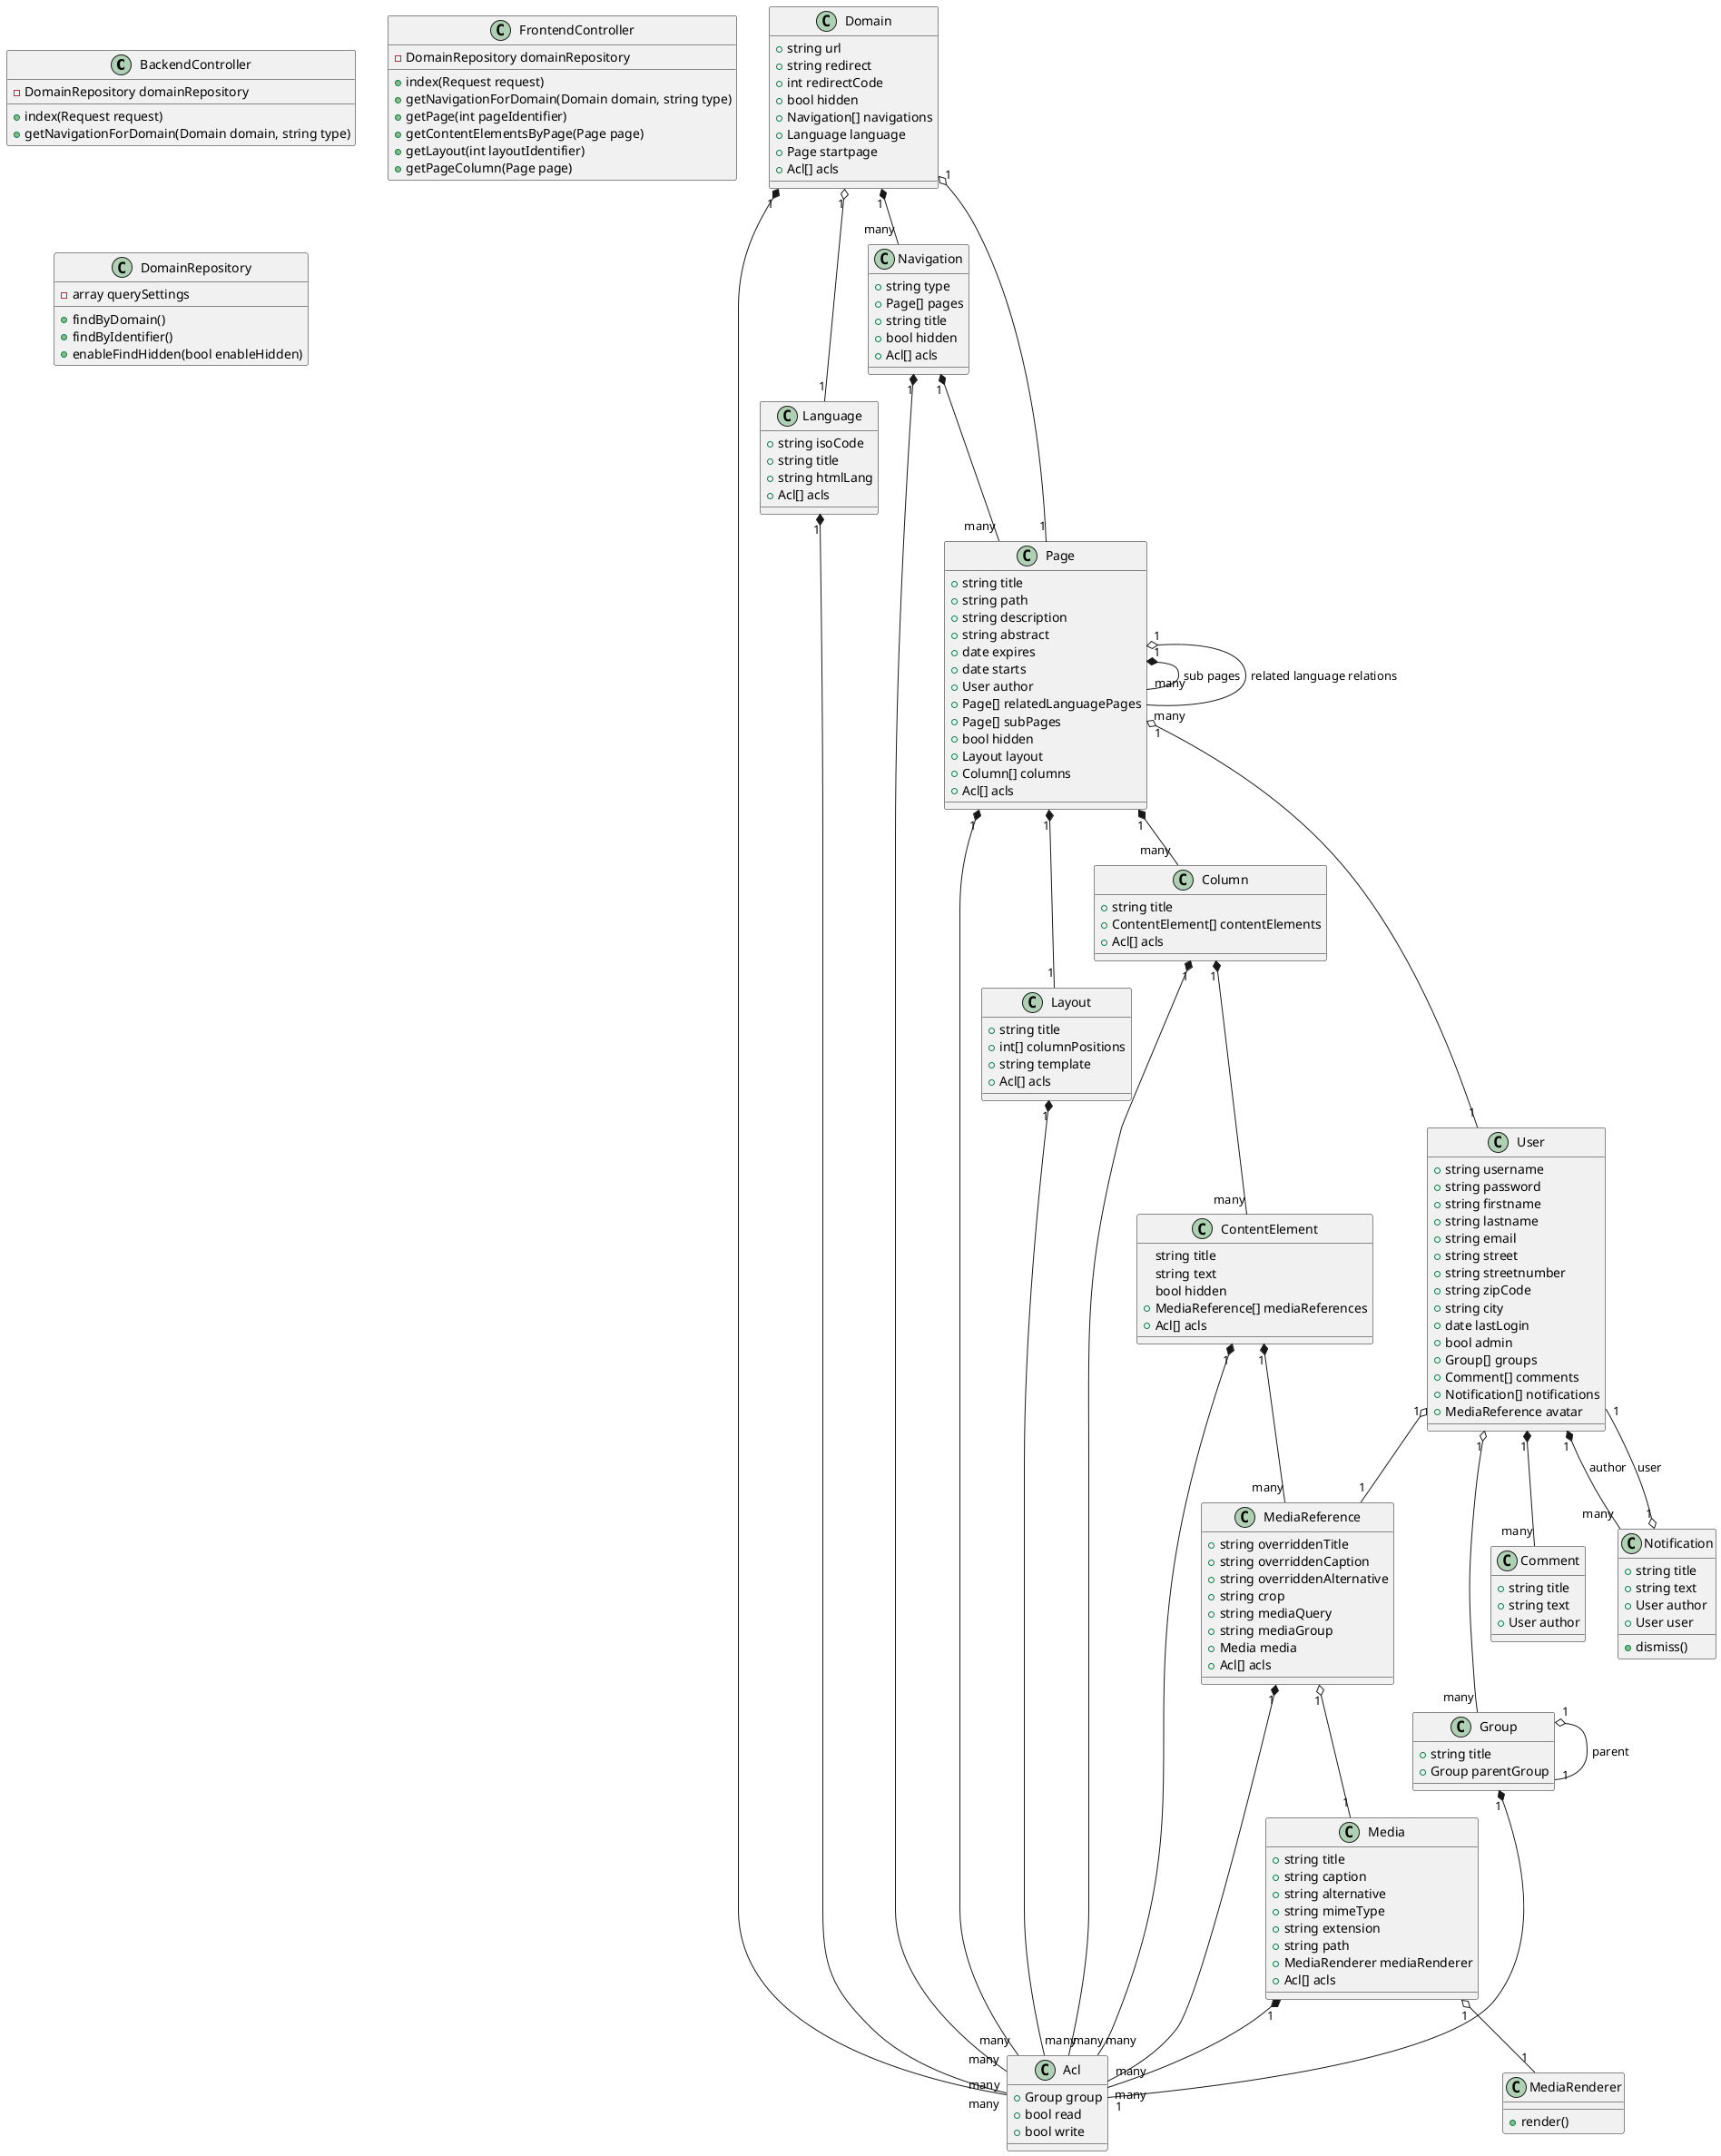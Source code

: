 @startuml
class BackendController {
    -DomainRepository domainRepository
    +index(Request request)
    +getNavigationForDomain(Domain domain, string type)
}
class FrontendController {
    -DomainRepository domainRepository
    +index(Request request)
    +getNavigationForDomain(Domain domain, string type)
    +getPage(int pageIdentifier)
    +getContentElementsByPage(Page page)
    +getLayout(int layoutIdentifier)
    +getPageColumn(Page page)

}
class DomainRepository {
    -array querySettings
    +findByDomain()
    +findByIdentifier()
    +enableFindHidden(bool enableHidden)
}
class Domain {
    +string url
    +string redirect
    +int redirectCode
    +bool hidden
    +Navigation[] navigations
    +Language language
    +Page startpage
    +Acl[] acls
}
class Language {
    +string isoCode
    +string title
    +string htmlLang
    +Acl[] acls
}
class Navigation {
    +string type
    +Page[] pages
    +string title
    +bool hidden
    +Acl[] acls
}
class Page {
    +string title
    +string path
    +string description
    +string abstract
    +date expires
    +date starts
    +User author
    +Page[] relatedLanguagePages
    +Page[] subPages
    +bool hidden
    +Layout layout
    +Column[] columns
    +Acl[] acls
}
class Layout {
    +string title
    +int[] columnPositions
    +string template
    +Acl[] acls
}
class Column {
    +string title
    +ContentElement[] contentElements
    +Acl[] acls
}
class ContentElement {
    string title
    string text
    bool hidden
    +MediaReference[] mediaReferences
    +Acl[] acls
}
class MediaReference {
    +string overriddenTitle
    +string overriddenCaption
    +string overriddenAlternative
    +string crop
    +string mediaQuery
    +string mediaGroup
    +Media media
    +Acl[] acls
}
class Media {
    +string title
    +string caption
    +string alternative
    +string mimeType
    +string extension
    +string path
    +MediaRenderer mediaRenderer
    +Acl[] acls
}
class MediaRenderer {
    +render()
}
class User {
    +string username
    +string password
    +string firstname
    +string lastname
    +string email
    +string street
    +string streetnumber
    +string zipCode
    +string city
    +date lastLogin
    +bool admin
    +Group[] groups
    +Comment[] comments
    +Notification[] notifications
    +MediaReference avatar
}
class Group {
    +string title
    +Group parentGroup
}
class Acl {
    +Group group
    +bool read
    +bool write
}
class Comment {
    +string title
    +string text
    +User author
}
class Notification {
    +string title
    +string text
    +User author
    +User user
    +dismiss()
}
Domain "1" *-- "many" Navigation
Domain "1" o-- "1" Language
Domain "1" o-- "1" Page
Domain "1" *-- "many" Acl
Language "1" *-- "many" Acl
Navigation "1" *-- "many" Page
Navigation "1" *-- "many" Acl
Page "1" *-- "many" Page : sub pages
Page "1" o-- "1" User
Page "1" o-- "many" Page : related language relations
Page "1" *-- "1" Layout
Page "1" *-- "many" Column
Page "1" *-- "many" Acl
Layout "1" *-- "many" Acl
Column "1" *-- "many" ContentElement
Column "1" *-- "many" Acl
ContentElement "1" *-- "many" MediaReference
ContentElement "1" *-- "many" Acl
MediaReference "1" o-- "1" Media
MediaReference "1" *-- "many" Acl
Media "1" o-- "1" MediaRenderer
Media "1" *-- "many" Acl
User "1" o-- "many" Group
User "1" *-- "many" Comment
User "1" *-- "many" Notification : author
Notification "1" o-- "1" User : user
User "1" o-- "1" MediaReference
Group "1" o-- "1" Group : parent
Group "1" *-- "1" Acl
@enduml
